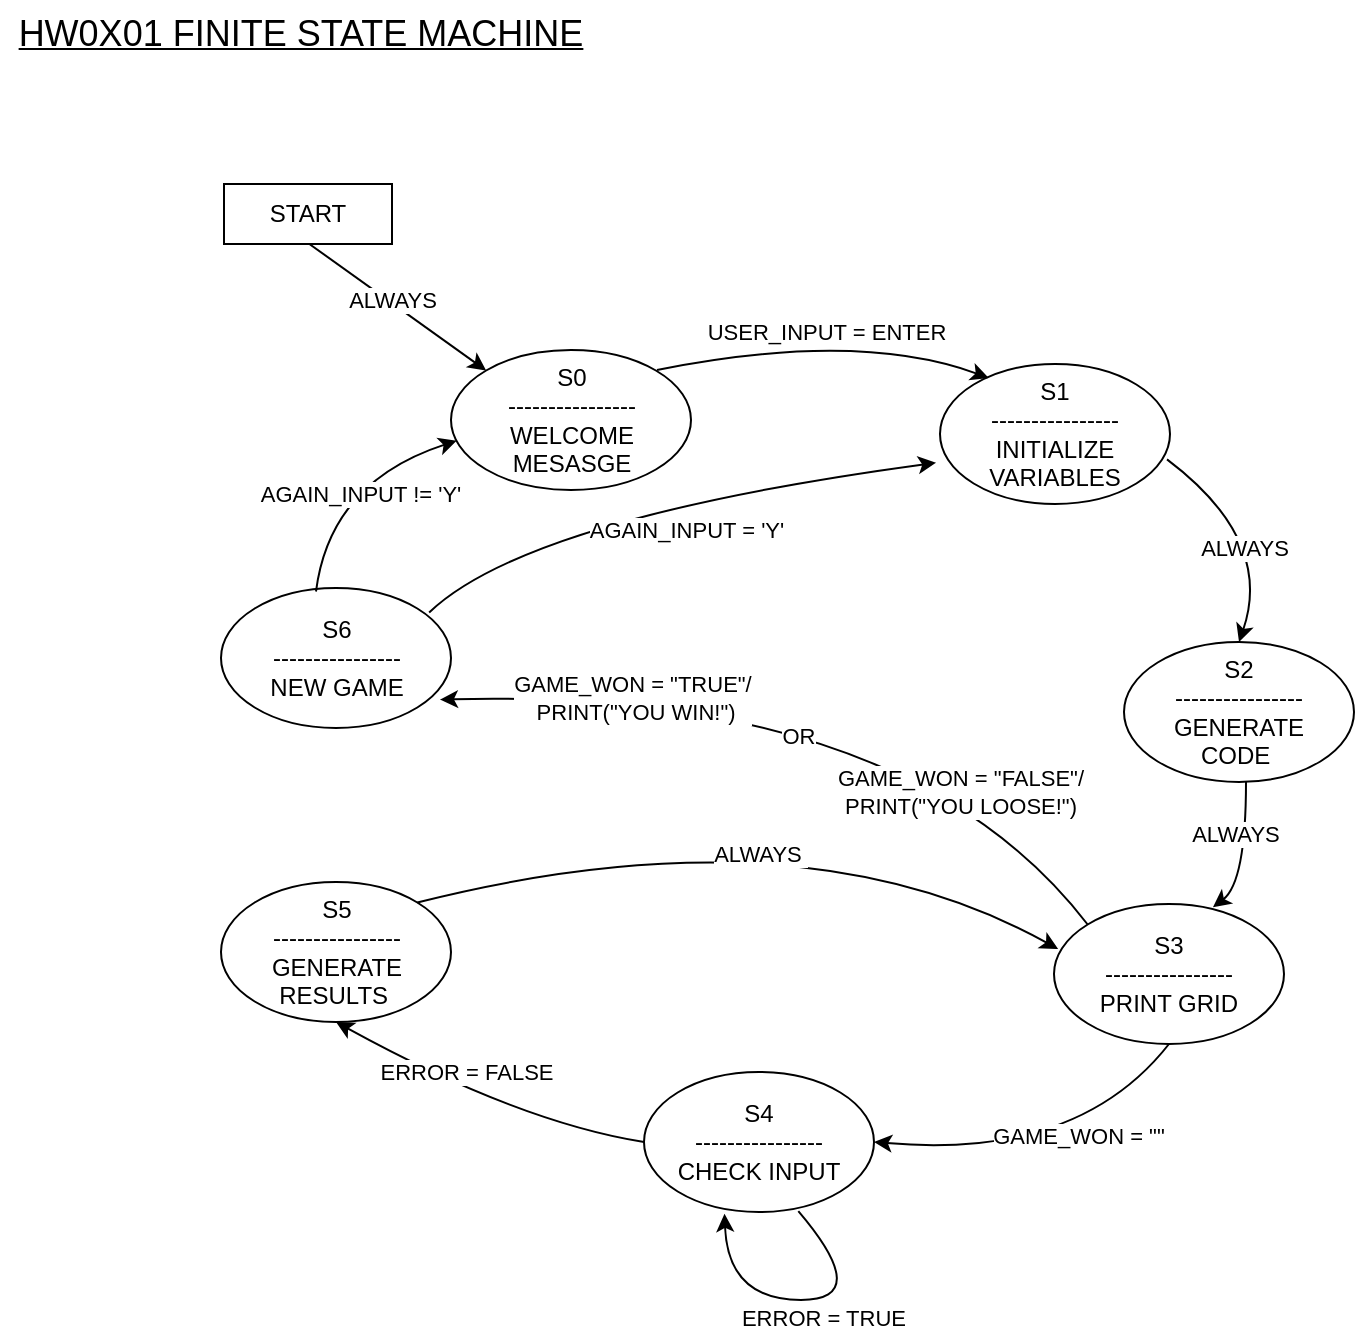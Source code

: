 <mxfile version="23.0.2" type="onedrive">
  <diagram name="Page-1" id="XGjGYWdxu2BIchkL1wNM">
    <mxGraphModel dx="1347" dy="944" grid="0" gridSize="10" guides="1" tooltips="1" connect="1" arrows="1" fold="1" page="1" pageScale="1" pageWidth="850" pageHeight="1100" math="0" shadow="0">
      <root>
        <mxCell id="0" />
        <mxCell id="1" parent="0" />
        <mxCell id="wNLa9lE61fAURVKKCvr4-28" value="S0&lt;br&gt;----------------&lt;br&gt;WELCOME MESASGE" style="ellipse;whiteSpace=wrap;html=1;" parent="1" vertex="1">
          <mxGeometry x="262.5" y="204" width="120" height="70" as="geometry" />
        </mxCell>
        <mxCell id="wNLa9lE61fAURVKKCvr4-29" value="S1&lt;br&gt;----------------&lt;br&gt;INITIALIZE VARIABLES" style="ellipse;whiteSpace=wrap;html=1;" parent="1" vertex="1">
          <mxGeometry x="507" y="211" width="115" height="70" as="geometry" />
        </mxCell>
        <mxCell id="wNLa9lE61fAURVKKCvr4-34" value="" style="endArrow=classic;html=1;rounded=0;entryX=0;entryY=0;entryDx=0;entryDy=0;" parent="1" target="wNLa9lE61fAURVKKCvr4-28" edge="1">
          <mxGeometry width="50" height="50" relative="1" as="geometry">
            <mxPoint x="188.351" y="148.597" as="sourcePoint" />
            <mxPoint x="454" y="284" as="targetPoint" />
          </mxGeometry>
        </mxCell>
        <mxCell id="wNLa9lE61fAURVKKCvr4-35" value="ALWAYS" style="edgeLabel;html=1;align=center;verticalAlign=middle;resizable=0;points=[];" parent="wNLa9lE61fAURVKKCvr4-34" connectable="0" vertex="1">
          <mxGeometry x="-0.05" y="1" relative="1" as="geometry">
            <mxPoint as="offset" />
          </mxGeometry>
        </mxCell>
        <mxCell id="wNLa9lE61fAURVKKCvr4-36" value="" style="curved=1;endArrow=classic;html=1;rounded=0;entryX=0.212;entryY=0.1;entryDx=0;entryDy=0;entryPerimeter=0;" parent="1" target="wNLa9lE61fAURVKKCvr4-29" edge="1">
          <mxGeometry width="50" height="50" relative="1" as="geometry">
            <mxPoint x="365.5" y="214" as="sourcePoint" />
            <mxPoint x="542.5" y="234" as="targetPoint" />
            <Array as="points">
              <mxPoint x="465.5" y="194" />
            </Array>
          </mxGeometry>
        </mxCell>
        <mxCell id="wNLa9lE61fAURVKKCvr4-37" value="USER_INPUT = ENTER" style="edgeLabel;html=1;align=center;verticalAlign=middle;resizable=0;points=[];" parent="wNLa9lE61fAURVKKCvr4-36" connectable="0" vertex="1">
          <mxGeometry x="-0.029" y="-1" relative="1" as="geometry">
            <mxPoint x="2" y="-4" as="offset" />
          </mxGeometry>
        </mxCell>
        <mxCell id="ep1GKhRnhyDZGPn8hyin-1" value="START" style="rounded=0;whiteSpace=wrap;html=1;" vertex="1" parent="1">
          <mxGeometry x="149" y="121" width="84" height="30" as="geometry" />
        </mxCell>
        <mxCell id="ep1GKhRnhyDZGPn8hyin-2" value="S2&lt;br&gt;----------------&lt;br&gt;GENERATE &lt;br&gt;CODE&amp;nbsp;" style="ellipse;whiteSpace=wrap;html=1;" vertex="1" parent="1">
          <mxGeometry x="599" y="350" width="115" height="70" as="geometry" />
        </mxCell>
        <mxCell id="ep1GKhRnhyDZGPn8hyin-3" value="S3&lt;br&gt;----------------&lt;br&gt;&amp;nbsp;PRINT GRID&amp;nbsp;" style="ellipse;whiteSpace=wrap;html=1;" vertex="1" parent="1">
          <mxGeometry x="564" y="481" width="115" height="70" as="geometry" />
        </mxCell>
        <mxCell id="ep1GKhRnhyDZGPn8hyin-4" value="S4&lt;br&gt;----------------&lt;br&gt;CHECK INPUT" style="ellipse;whiteSpace=wrap;html=1;" vertex="1" parent="1">
          <mxGeometry x="359" y="565" width="115" height="70" as="geometry" />
        </mxCell>
        <mxCell id="ep1GKhRnhyDZGPn8hyin-5" value="S5&lt;br&gt;----------------&lt;br&gt;GENERATE RESULTS&amp;nbsp;" style="ellipse;whiteSpace=wrap;html=1;" vertex="1" parent="1">
          <mxGeometry x="147.5" y="470" width="115" height="70" as="geometry" />
        </mxCell>
        <mxCell id="ep1GKhRnhyDZGPn8hyin-6" value="S6&lt;br&gt;----------------&lt;br&gt;NEW GAME" style="ellipse;whiteSpace=wrap;html=1;" vertex="1" parent="1">
          <mxGeometry x="147.5" y="323" width="115" height="70" as="geometry" />
        </mxCell>
        <mxCell id="ep1GKhRnhyDZGPn8hyin-7" value="" style="curved=1;endArrow=classic;html=1;rounded=0;entryX=0.5;entryY=0;entryDx=0;entryDy=0;exitX=0.987;exitY=0.681;exitDx=0;exitDy=0;exitPerimeter=0;" edge="1" parent="1" source="wNLa9lE61fAURVKKCvr4-29" target="ep1GKhRnhyDZGPn8hyin-2">
          <mxGeometry width="50" height="50" relative="1" as="geometry">
            <mxPoint x="624" y="270" as="sourcePoint" />
            <mxPoint x="674" y="220" as="targetPoint" />
            <Array as="points">
              <mxPoint x="674" y="299" />
            </Array>
          </mxGeometry>
        </mxCell>
        <mxCell id="ep1GKhRnhyDZGPn8hyin-8" value="ALWAYS" style="edgeLabel;html=1;align=center;verticalAlign=middle;resizable=0;points=[];" vertex="1" connectable="0" parent="ep1GKhRnhyDZGPn8hyin-7">
          <mxGeometry x="-0.048" y="-12" relative="1" as="geometry">
            <mxPoint as="offset" />
          </mxGeometry>
        </mxCell>
        <mxCell id="ep1GKhRnhyDZGPn8hyin-9" value="" style="curved=1;endArrow=classic;html=1;rounded=0;entryX=0.691;entryY=0.024;entryDx=0;entryDy=0;entryPerimeter=0;" edge="1" parent="1" target="ep1GKhRnhyDZGPn8hyin-3">
          <mxGeometry width="50" height="50" relative="1" as="geometry">
            <mxPoint x="660" y="420" as="sourcePoint" />
            <mxPoint x="610" y="470" as="targetPoint" />
            <Array as="points">
              <mxPoint x="660" y="470" />
            </Array>
          </mxGeometry>
        </mxCell>
        <mxCell id="ep1GKhRnhyDZGPn8hyin-10" value="ALWAYS&amp;nbsp;" style="edgeLabel;html=1;align=center;verticalAlign=middle;resizable=0;points=[];" vertex="1" connectable="0" parent="ep1GKhRnhyDZGPn8hyin-9">
          <mxGeometry x="-0.27" y="-4" relative="1" as="geometry">
            <mxPoint as="offset" />
          </mxGeometry>
        </mxCell>
        <mxCell id="ep1GKhRnhyDZGPn8hyin-11" value="" style="curved=1;endArrow=classic;html=1;rounded=0;entryX=-0.017;entryY=0.705;entryDx=0;entryDy=0;entryPerimeter=0;exitX=0.905;exitY=0.175;exitDx=0;exitDy=0;exitPerimeter=0;" edge="1" parent="1" source="ep1GKhRnhyDZGPn8hyin-6" target="wNLa9lE61fAURVKKCvr4-29">
          <mxGeometry width="50" height="50" relative="1" as="geometry">
            <mxPoint x="236" y="370" as="sourcePoint" />
            <mxPoint x="286" y="320" as="targetPoint" />
            <Array as="points">
              <mxPoint x="301" y="288" />
            </Array>
          </mxGeometry>
        </mxCell>
        <mxCell id="ep1GKhRnhyDZGPn8hyin-25" value="AGAIN_INPUT = &#39;Y&#39;" style="edgeLabel;html=1;align=center;verticalAlign=middle;resizable=0;points=[];" vertex="1" connectable="0" parent="ep1GKhRnhyDZGPn8hyin-11">
          <mxGeometry x="-0.161" y="-8" relative="1" as="geometry">
            <mxPoint x="31" y="4" as="offset" />
          </mxGeometry>
        </mxCell>
        <mxCell id="ep1GKhRnhyDZGPn8hyin-12" value="" style="curved=1;endArrow=classic;html=1;rounded=0;exitX=0.5;exitY=1;exitDx=0;exitDy=0;entryX=1;entryY=0.5;entryDx=0;entryDy=0;" edge="1" parent="1" source="ep1GKhRnhyDZGPn8hyin-3" target="ep1GKhRnhyDZGPn8hyin-4">
          <mxGeometry width="50" height="50" relative="1" as="geometry">
            <mxPoint x="614" y="553" as="sourcePoint" />
            <mxPoint x="564" y="603" as="targetPoint" />
            <Array as="points">
              <mxPoint x="576" y="609" />
            </Array>
          </mxGeometry>
        </mxCell>
        <mxCell id="ep1GKhRnhyDZGPn8hyin-13" value="GAME_WON = &quot;&quot;" style="edgeLabel;html=1;align=center;verticalAlign=middle;resizable=0;points=[];" vertex="1" connectable="0" parent="ep1GKhRnhyDZGPn8hyin-12">
          <mxGeometry x="-0.273" y="-8" relative="1" as="geometry">
            <mxPoint as="offset" />
          </mxGeometry>
        </mxCell>
        <mxCell id="ep1GKhRnhyDZGPn8hyin-14" value="" style="curved=1;endArrow=classic;html=1;rounded=0;exitX=0;exitY=0;exitDx=0;exitDy=0;entryX=0.952;entryY=0.797;entryDx=0;entryDy=0;entryPerimeter=0;" edge="1" parent="1" source="ep1GKhRnhyDZGPn8hyin-3" target="ep1GKhRnhyDZGPn8hyin-6">
          <mxGeometry width="50" height="50" relative="1" as="geometry">
            <mxPoint x="411" y="405" as="sourcePoint" />
            <mxPoint x="361" y="455" as="targetPoint" />
            <Array as="points">
              <mxPoint x="490" y="373" />
            </Array>
          </mxGeometry>
        </mxCell>
        <mxCell id="ep1GKhRnhyDZGPn8hyin-15" value="GAME_WON = &quot;TRUE&quot;/&lt;br&gt;&amp;nbsp;PRINT(&quot;YOU WIN!&quot;)" style="edgeLabel;html=1;align=center;verticalAlign=middle;resizable=0;points=[];rotation=0;" vertex="1" connectable="0" parent="ep1GKhRnhyDZGPn8hyin-14">
          <mxGeometry x="-0.039" y="-22" relative="1" as="geometry">
            <mxPoint x="-102" y="26" as="offset" />
          </mxGeometry>
        </mxCell>
        <mxCell id="ep1GKhRnhyDZGPn8hyin-16" value="OR" style="edgeLabel;html=1;align=center;verticalAlign=middle;resizable=0;points=[];" vertex="1" connectable="0" parent="ep1GKhRnhyDZGPn8hyin-14">
          <mxGeometry x="-0.083" y="-15" relative="1" as="geometry">
            <mxPoint x="-28" y="38" as="offset" />
          </mxGeometry>
        </mxCell>
        <mxCell id="ep1GKhRnhyDZGPn8hyin-17" value="GAME_WON = &quot;FALSE&quot;/&lt;br&gt;PRINT(&quot;YOU LOOSE!&quot;)" style="edgeLabel;html=1;align=center;verticalAlign=middle;resizable=0;points=[];" vertex="1" connectable="0" parent="ep1GKhRnhyDZGPn8hyin-14">
          <mxGeometry x="-0.374" y="-11" relative="1" as="geometry">
            <mxPoint y="35" as="offset" />
          </mxGeometry>
        </mxCell>
        <mxCell id="ep1GKhRnhyDZGPn8hyin-18" value="" style="curved=1;endArrow=classic;html=1;rounded=0;exitX=0;exitY=0.5;exitDx=0;exitDy=0;entryX=0.5;entryY=1;entryDx=0;entryDy=0;" edge="1" parent="1" source="ep1GKhRnhyDZGPn8hyin-4" target="ep1GKhRnhyDZGPn8hyin-5">
          <mxGeometry width="50" height="50" relative="1" as="geometry">
            <mxPoint x="250" y="594" as="sourcePoint" />
            <mxPoint x="200" y="644" as="targetPoint" />
            <Array as="points">
              <mxPoint x="296" y="590" />
            </Array>
          </mxGeometry>
        </mxCell>
        <mxCell id="ep1GKhRnhyDZGPn8hyin-19" value="ERROR = FALSE" style="edgeLabel;html=1;align=center;verticalAlign=middle;resizable=0;points=[];" vertex="1" connectable="0" parent="ep1GKhRnhyDZGPn8hyin-18">
          <mxGeometry x="0.18" y="-10" relative="1" as="geometry">
            <mxPoint as="offset" />
          </mxGeometry>
        </mxCell>
        <mxCell id="ep1GKhRnhyDZGPn8hyin-20" value="" style="curved=1;endArrow=classic;html=1;rounded=0;exitX=0.671;exitY=0.994;exitDx=0;exitDy=0;entryX=0.35;entryY=1.013;entryDx=0;entryDy=0;exitPerimeter=0;entryPerimeter=0;" edge="1" parent="1" source="ep1GKhRnhyDZGPn8hyin-4" target="ep1GKhRnhyDZGPn8hyin-4">
          <mxGeometry width="50" height="50" relative="1" as="geometry">
            <mxPoint x="490" y="715" as="sourcePoint" />
            <mxPoint x="353" y="636" as="targetPoint" />
            <Array as="points">
              <mxPoint x="474" y="679" />
              <mxPoint x="401" y="679" />
            </Array>
          </mxGeometry>
        </mxCell>
        <mxCell id="ep1GKhRnhyDZGPn8hyin-21" value="ERROR = TRUE&amp;nbsp;" style="edgeLabel;html=1;align=center;verticalAlign=middle;resizable=0;points=[];" vertex="1" connectable="0" parent="ep1GKhRnhyDZGPn8hyin-20">
          <mxGeometry x="-0.05" y="3" relative="1" as="geometry">
            <mxPoint y="6" as="offset" />
          </mxGeometry>
        </mxCell>
        <mxCell id="ep1GKhRnhyDZGPn8hyin-22" value="" style="curved=1;endArrow=classic;html=1;rounded=0;exitX=1;exitY=0;exitDx=0;exitDy=0;entryX=0.018;entryY=0.322;entryDx=0;entryDy=0;entryPerimeter=0;" edge="1" parent="1" source="ep1GKhRnhyDZGPn8hyin-5" target="ep1GKhRnhyDZGPn8hyin-3">
          <mxGeometry width="50" height="50" relative="1" as="geometry">
            <mxPoint x="294" y="482" as="sourcePoint" />
            <mxPoint x="344" y="432" as="targetPoint" />
            <Array as="points">
              <mxPoint x="437" y="432" />
            </Array>
          </mxGeometry>
        </mxCell>
        <mxCell id="ep1GKhRnhyDZGPn8hyin-23" value="ALWAYS&amp;nbsp;" style="edgeLabel;html=1;align=center;verticalAlign=middle;resizable=0;points=[];" vertex="1" connectable="0" parent="ep1GKhRnhyDZGPn8hyin-22">
          <mxGeometry x="0.575" y="-6" relative="1" as="geometry">
            <mxPoint x="-82" y="-17" as="offset" />
          </mxGeometry>
        </mxCell>
        <mxCell id="ep1GKhRnhyDZGPn8hyin-26" value="" style="curved=1;endArrow=classic;html=1;rounded=0;entryX=0.024;entryY=0.648;entryDx=0;entryDy=0;entryPerimeter=0;exitX=0.413;exitY=0.025;exitDx=0;exitDy=0;exitPerimeter=0;" edge="1" parent="1" source="ep1GKhRnhyDZGPn8hyin-6" target="wNLa9lE61fAURVKKCvr4-28">
          <mxGeometry width="50" height="50" relative="1" as="geometry">
            <mxPoint x="202" y="320" as="sourcePoint" />
            <mxPoint x="252" y="270" as="targetPoint" />
            <Array as="points">
              <mxPoint x="202" y="270" />
            </Array>
          </mxGeometry>
        </mxCell>
        <mxCell id="ep1GKhRnhyDZGPn8hyin-27" value="AGAIN_INPUT != &#39;Y&#39;" style="edgeLabel;html=1;align=center;verticalAlign=middle;resizable=0;points=[];" vertex="1" connectable="0" parent="ep1GKhRnhyDZGPn8hyin-26">
          <mxGeometry x="0.109" y="-10" relative="1" as="geometry">
            <mxPoint as="offset" />
          </mxGeometry>
        </mxCell>
        <mxCell id="ep1GKhRnhyDZGPn8hyin-28" value="&lt;font style=&quot;font-size: 18px;&quot;&gt;&lt;u&gt;HW0X01 FINITE STATE MACHINE&lt;/u&gt;&lt;/font&gt;" style="text;html=1;align=center;verticalAlign=middle;resizable=0;points=[];autosize=1;strokeColor=none;fillColor=none;" vertex="1" parent="1">
          <mxGeometry x="37" y="29" width="300" height="34" as="geometry" />
        </mxCell>
      </root>
    </mxGraphModel>
  </diagram>
</mxfile>

